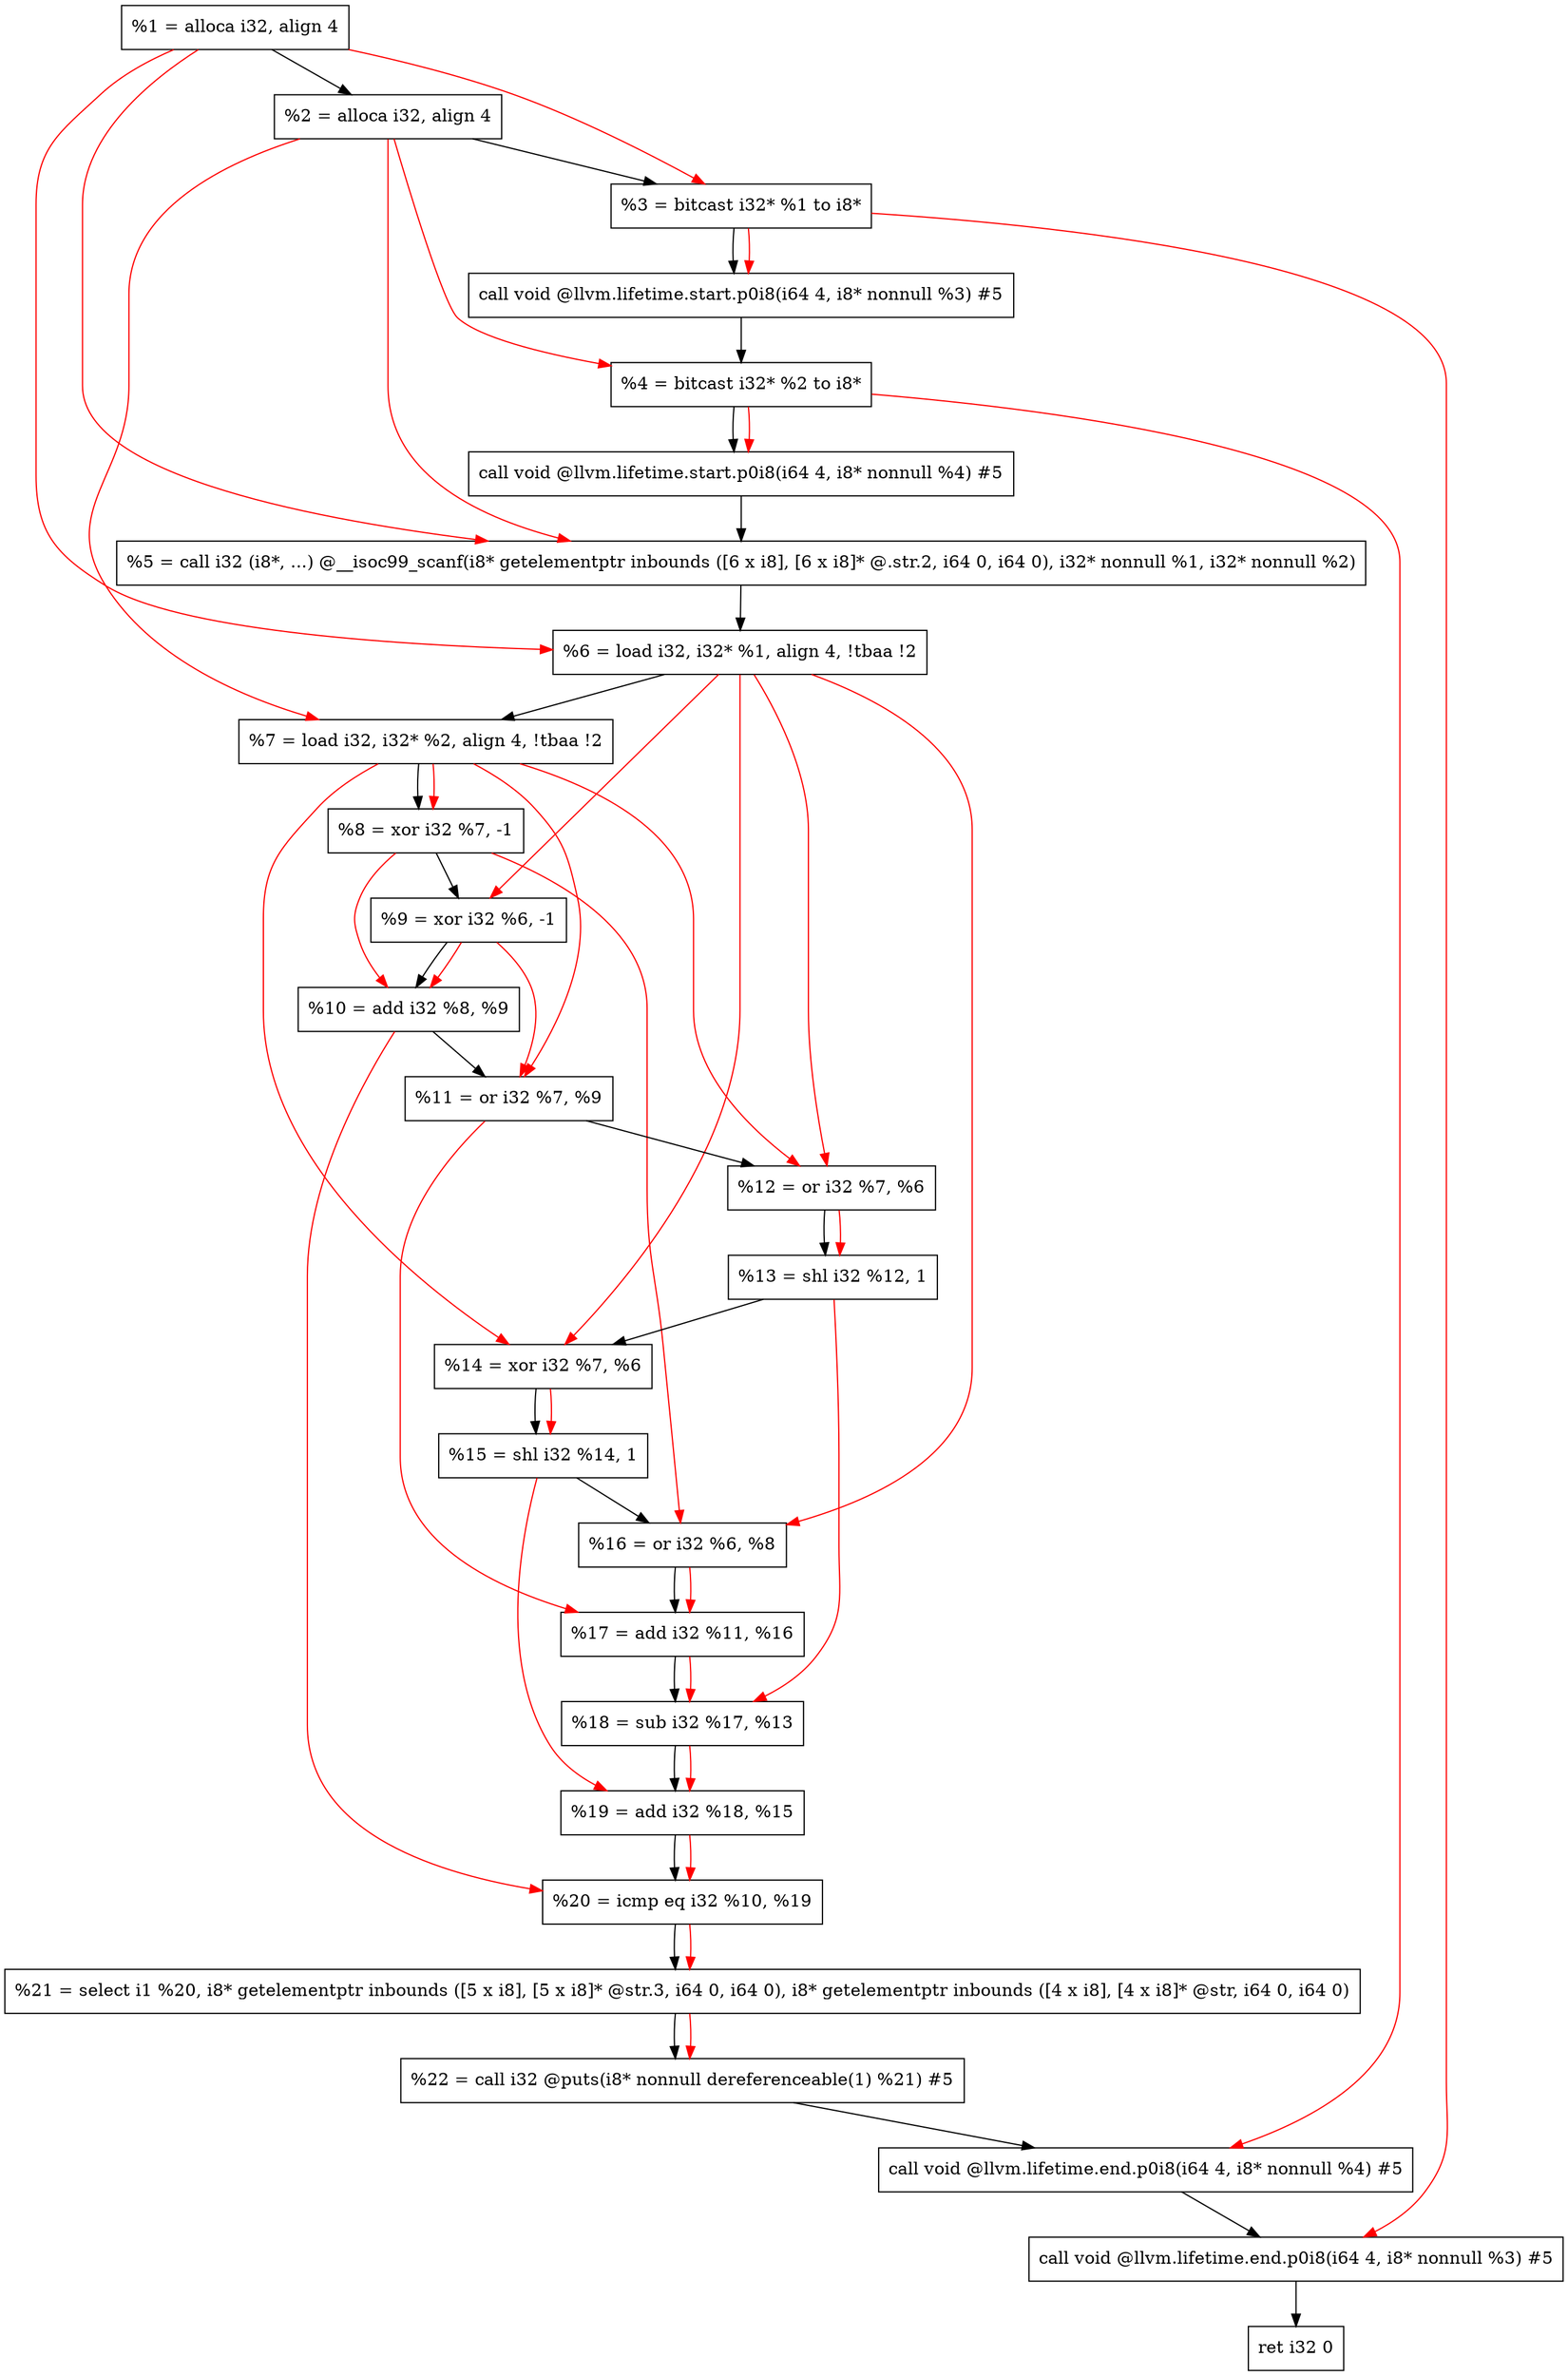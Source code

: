 digraph "DFG for'main' function" {
	Node0x16215b8[shape=record, label="  %1 = alloca i32, align 4"];
	Node0x1621638[shape=record, label="  %2 = alloca i32, align 4"];
	Node0x16216c8[shape=record, label="  %3 = bitcast i32* %1 to i8*"];
	Node0x1621b28[shape=record, label="  call void @llvm.lifetime.start.p0i8(i64 4, i8* nonnull %3) #5"];
	Node0x1621c08[shape=record, label="  %4 = bitcast i32* %2 to i8*"];
	Node0x1621d28[shape=record, label="  call void @llvm.lifetime.start.p0i8(i64 4, i8* nonnull %4) #5"];
	Node0x1621f60[shape=record, label="  %5 = call i32 (i8*, ...) @__isoc99_scanf(i8* getelementptr inbounds ([6 x i8], [6 x i8]* @.str.2, i64 0, i64 0), i32* nonnull %1, i32* nonnull %2)"];
	Node0x1622018[shape=record, label="  %6 = load i32, i32* %1, align 4, !tbaa !2"];
	Node0x1622f88[shape=record, label="  %7 = load i32, i32* %2, align 4, !tbaa !2"];
	Node0x1623610[shape=record, label="  %8 = xor i32 %7, -1"];
	Node0x1623680[shape=record, label="  %9 = xor i32 %6, -1"];
	Node0x16236f0[shape=record, label="  %10 = add i32 %8, %9"];
	Node0x1623760[shape=record, label="  %11 = or i32 %7, %9"];
	Node0x16237d0[shape=record, label="  %12 = or i32 %7, %6"];
	Node0x1623840[shape=record, label="  %13 = shl i32 %12, 1"];
	Node0x16238b0[shape=record, label="  %14 = xor i32 %7, %6"];
	Node0x1623920[shape=record, label="  %15 = shl i32 %14, 1"];
	Node0x1623990[shape=record, label="  %16 = or i32 %6, %8"];
	Node0x1623a00[shape=record, label="  %17 = add i32 %11, %16"];
	Node0x1623a70[shape=record, label="  %18 = sub i32 %17, %13"];
	Node0x1623ae0[shape=record, label="  %19 = add i32 %18, %15"];
	Node0x1623b50[shape=record, label="  %20 = icmp eq i32 %10, %19"];
	Node0x15c29d8[shape=record, label="  %21 = select i1 %20, i8* getelementptr inbounds ([5 x i8], [5 x i8]* @str.3, i64 0, i64 0), i8* getelementptr inbounds ([4 x i8], [4 x i8]* @str, i64 0, i64 0)"];
	Node0x1623be0[shape=record, label="  %22 = call i32 @puts(i8* nonnull dereferenceable(1) %21) #5"];
	Node0x1623e38[shape=record, label="  call void @llvm.lifetime.end.p0i8(i64 4, i8* nonnull %4) #5"];
	Node0x1623f98[shape=record, label="  call void @llvm.lifetime.end.p0i8(i64 4, i8* nonnull %3) #5"];
	Node0x1624058[shape=record, label="  ret i32 0"];
	Node0x16215b8 -> Node0x1621638;
	Node0x1621638 -> Node0x16216c8;
	Node0x16216c8 -> Node0x1621b28;
	Node0x1621b28 -> Node0x1621c08;
	Node0x1621c08 -> Node0x1621d28;
	Node0x1621d28 -> Node0x1621f60;
	Node0x1621f60 -> Node0x1622018;
	Node0x1622018 -> Node0x1622f88;
	Node0x1622f88 -> Node0x1623610;
	Node0x1623610 -> Node0x1623680;
	Node0x1623680 -> Node0x16236f0;
	Node0x16236f0 -> Node0x1623760;
	Node0x1623760 -> Node0x16237d0;
	Node0x16237d0 -> Node0x1623840;
	Node0x1623840 -> Node0x16238b0;
	Node0x16238b0 -> Node0x1623920;
	Node0x1623920 -> Node0x1623990;
	Node0x1623990 -> Node0x1623a00;
	Node0x1623a00 -> Node0x1623a70;
	Node0x1623a70 -> Node0x1623ae0;
	Node0x1623ae0 -> Node0x1623b50;
	Node0x1623b50 -> Node0x15c29d8;
	Node0x15c29d8 -> Node0x1623be0;
	Node0x1623be0 -> Node0x1623e38;
	Node0x1623e38 -> Node0x1623f98;
	Node0x1623f98 -> Node0x1624058;
edge [color=red]
	Node0x16215b8 -> Node0x16216c8;
	Node0x16216c8 -> Node0x1621b28;
	Node0x1621638 -> Node0x1621c08;
	Node0x1621c08 -> Node0x1621d28;
	Node0x16215b8 -> Node0x1621f60;
	Node0x1621638 -> Node0x1621f60;
	Node0x16215b8 -> Node0x1622018;
	Node0x1621638 -> Node0x1622f88;
	Node0x1622f88 -> Node0x1623610;
	Node0x1622018 -> Node0x1623680;
	Node0x1623610 -> Node0x16236f0;
	Node0x1623680 -> Node0x16236f0;
	Node0x1622f88 -> Node0x1623760;
	Node0x1623680 -> Node0x1623760;
	Node0x1622f88 -> Node0x16237d0;
	Node0x1622018 -> Node0x16237d0;
	Node0x16237d0 -> Node0x1623840;
	Node0x1622f88 -> Node0x16238b0;
	Node0x1622018 -> Node0x16238b0;
	Node0x16238b0 -> Node0x1623920;
	Node0x1622018 -> Node0x1623990;
	Node0x1623610 -> Node0x1623990;
	Node0x1623760 -> Node0x1623a00;
	Node0x1623990 -> Node0x1623a00;
	Node0x1623a00 -> Node0x1623a70;
	Node0x1623840 -> Node0x1623a70;
	Node0x1623a70 -> Node0x1623ae0;
	Node0x1623920 -> Node0x1623ae0;
	Node0x16236f0 -> Node0x1623b50;
	Node0x1623ae0 -> Node0x1623b50;
	Node0x1623b50 -> Node0x15c29d8;
	Node0x15c29d8 -> Node0x1623be0;
	Node0x1621c08 -> Node0x1623e38;
	Node0x16216c8 -> Node0x1623f98;
}
